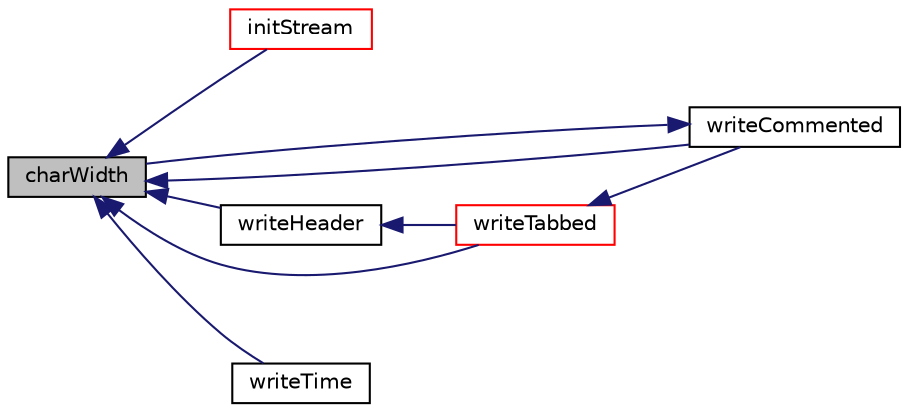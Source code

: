 digraph "charWidth"
{
  bgcolor="transparent";
  edge [fontname="Helvetica",fontsize="10",labelfontname="Helvetica",labelfontsize="10"];
  node [fontname="Helvetica",fontsize="10",shape=record];
  rankdir="LR";
  Node1 [label="charWidth",height=0.2,width=0.4,color="black", fillcolor="grey75", style="filled", fontcolor="black"];
  Node1 -> Node2 [dir="back",color="midnightblue",fontsize="10",style="solid",fontname="Helvetica"];
  Node2 [label="initStream",height=0.2,width=0.4,color="red",URL="$a00880.html#a41204852a4fe8fc67a5f2edb77233996",tooltip="Initialise the output stream for writing. "];
  Node1 -> Node3 [dir="back",color="midnightblue",fontsize="10",style="solid",fontname="Helvetica"];
  Node3 [label="writeCommented",height=0.2,width=0.4,color="black",URL="$a00880.html#a0cadcd36ab066e82b92f9a3a367ea013",tooltip="Write a commented string to stream. "];
  Node3 -> Node1 [dir="back",color="midnightblue",fontsize="10",style="solid",fontname="Helvetica"];
  Node1 -> Node4 [dir="back",color="midnightblue",fontsize="10",style="solid",fontname="Helvetica"];
  Node4 [label="writeHeader",height=0.2,width=0.4,color="black",URL="$a00880.html#a17a9befac8f16ca48eee83f7a262b9cd",tooltip="Write a commented header to stream. "];
  Node4 -> Node5 [dir="back",color="midnightblue",fontsize="10",style="solid",fontname="Helvetica"];
  Node5 [label="writeTabbed",height=0.2,width=0.4,color="red",URL="$a00880.html#aa67ec2f6b5e0d2622e654f824b9d796c",tooltip="Write a tabbed string to stream. "];
  Node5 -> Node3 [dir="back",color="midnightblue",fontsize="10",style="solid",fontname="Helvetica"];
  Node1 -> Node5 [dir="back",color="midnightblue",fontsize="10",style="solid",fontname="Helvetica"];
  Node1 -> Node6 [dir="back",color="midnightblue",fontsize="10",style="solid",fontname="Helvetica"];
  Node6 [label="writeTime",height=0.2,width=0.4,color="black",URL="$a00880.html#afa6a06b3e9f6430c97d847cce90af839",tooltip="Write the current time to stream. "];
}
